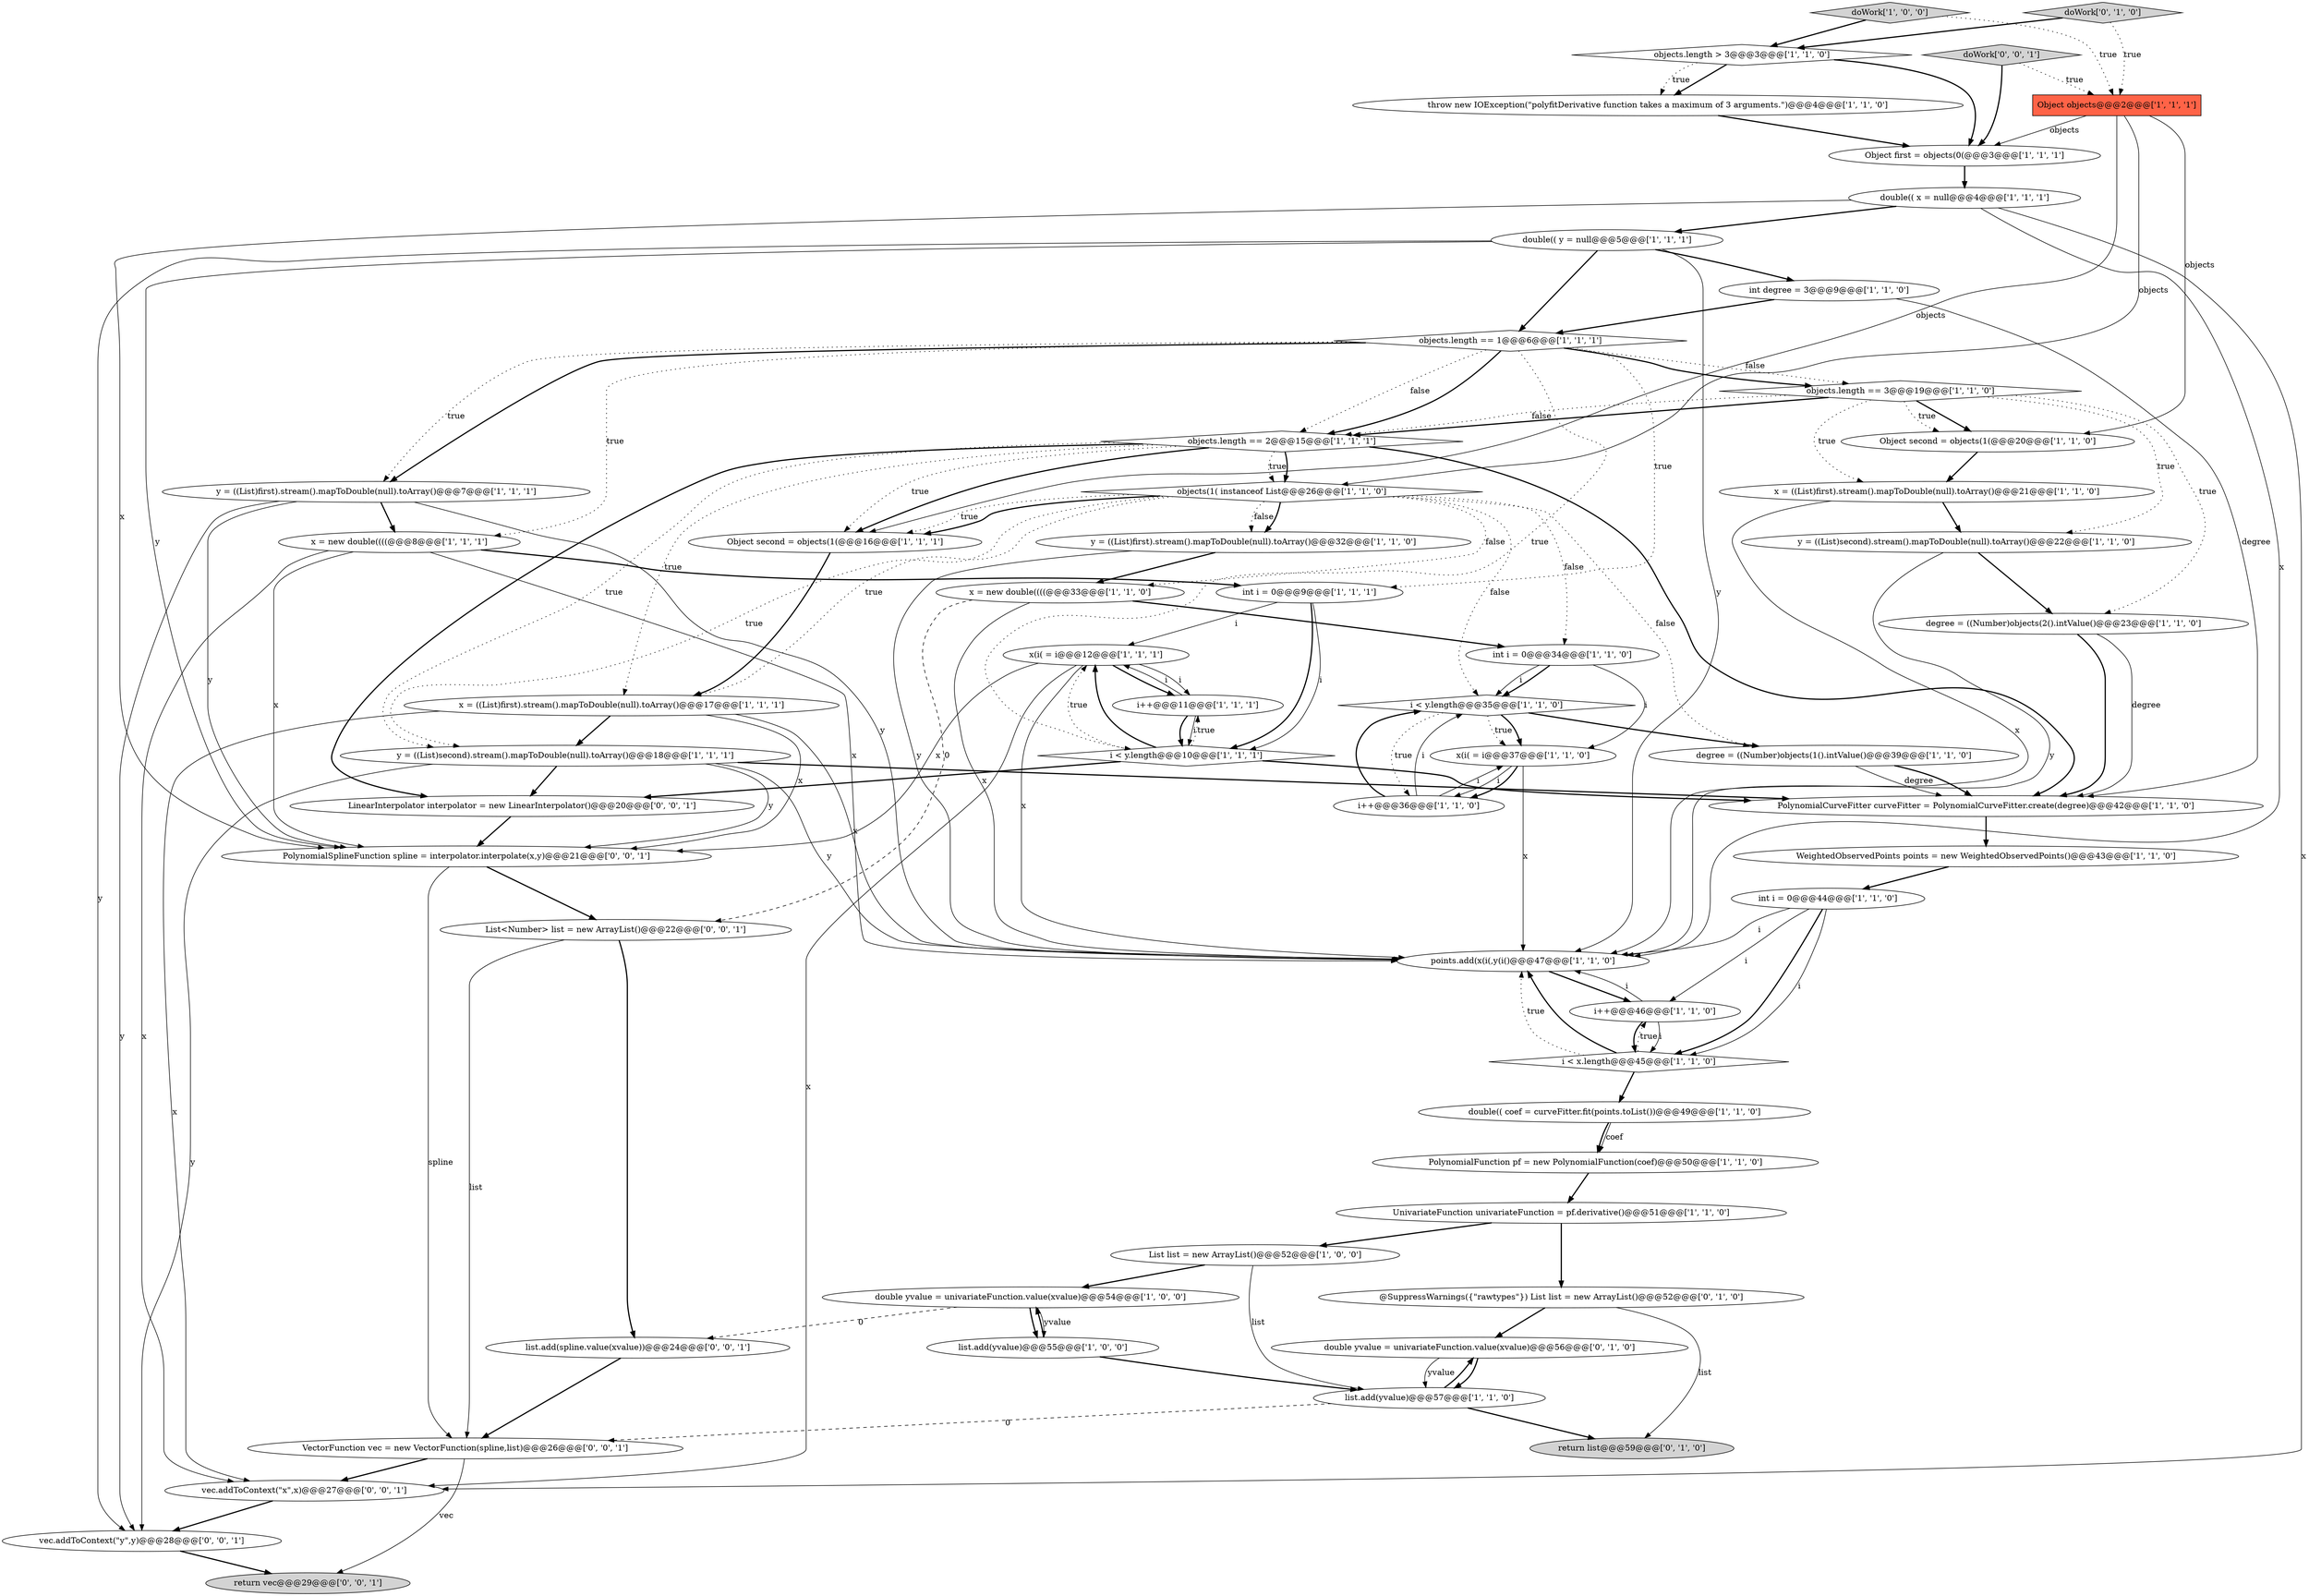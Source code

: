 digraph {
42 [style = filled, label = "UnivariateFunction univariateFunction = pf.derivative()@@@51@@@['1', '1', '0']", fillcolor = white, shape = ellipse image = "AAA0AAABBB1BBB"];
19 [style = filled, label = "objects.length == 3@@@19@@@['1', '1', '0']", fillcolor = white, shape = diamond image = "AAA0AAABBB1BBB"];
3 [style = filled, label = "i++@@@46@@@['1', '1', '0']", fillcolor = white, shape = ellipse image = "AAA0AAABBB1BBB"];
11 [style = filled, label = "WeightedObservedPoints points = new WeightedObservedPoints()@@@43@@@['1', '1', '0']", fillcolor = white, shape = ellipse image = "AAA0AAABBB1BBB"];
29 [style = filled, label = "x = ((List)first).stream().mapToDouble(null).toArray()@@@17@@@['1', '1', '1']", fillcolor = white, shape = ellipse image = "AAA0AAABBB1BBB"];
15 [style = filled, label = "y = ((List)first).stream().mapToDouble(null).toArray()@@@7@@@['1', '1', '1']", fillcolor = white, shape = ellipse image = "AAA0AAABBB1BBB"];
44 [style = filled, label = "throw new IOException(\"polyfitDerivative function takes a maximum of 3 arguments.\")@@@4@@@['1', '1', '0']", fillcolor = white, shape = ellipse image = "AAA0AAABBB1BBB"];
5 [style = filled, label = "i < y.length@@@35@@@['1', '1', '0']", fillcolor = white, shape = diamond image = "AAA0AAABBB1BBB"];
35 [style = filled, label = "list.add(yvalue)@@@57@@@['1', '1', '0']", fillcolor = white, shape = ellipse image = "AAA0AAABBB1BBB"];
17 [style = filled, label = "y = ((List)first).stream().mapToDouble(null).toArray()@@@32@@@['1', '1', '0']", fillcolor = white, shape = ellipse image = "AAA0AAABBB1BBB"];
46 [style = filled, label = "@SuppressWarnings({\"rawtypes\"}) List list = new ArrayList()@@@52@@@['0', '1', '0']", fillcolor = white, shape = ellipse image = "AAA0AAABBB2BBB"];
28 [style = filled, label = "Object objects@@@2@@@['1', '1', '1']", fillcolor = tomato, shape = box image = "AAA0AAABBB1BBB"];
47 [style = filled, label = "double yvalue = univariateFunction.value(xvalue)@@@56@@@['0', '1', '0']", fillcolor = white, shape = ellipse image = "AAA0AAABBB2BBB"];
53 [style = filled, label = "VectorFunction vec = new VectorFunction(spline,list)@@@26@@@['0', '0', '1']", fillcolor = white, shape = ellipse image = "AAA0AAABBB3BBB"];
49 [style = filled, label = "LinearInterpolator interpolator = new LinearInterpolator()@@@20@@@['0', '0', '1']", fillcolor = white, shape = ellipse image = "AAA0AAABBB3BBB"];
38 [style = filled, label = "int i = 0@@@34@@@['1', '1', '0']", fillcolor = white, shape = ellipse image = "AAA0AAABBB1BBB"];
54 [style = filled, label = "doWork['0', '0', '1']", fillcolor = lightgray, shape = diamond image = "AAA0AAABBB3BBB"];
25 [style = filled, label = "x(i( = i@@@12@@@['1', '1', '1']", fillcolor = white, shape = ellipse image = "AAA0AAABBB1BBB"];
22 [style = filled, label = "x(i( = i@@@37@@@['1', '1', '0']", fillcolor = white, shape = ellipse image = "AAA0AAABBB1BBB"];
33 [style = filled, label = "x = ((List)first).stream().mapToDouble(null).toArray()@@@21@@@['1', '1', '0']", fillcolor = white, shape = ellipse image = "AAA0AAABBB1BBB"];
51 [style = filled, label = "List<Number> list = new ArrayList()@@@22@@@['0', '0', '1']", fillcolor = white, shape = ellipse image = "AAA0AAABBB3BBB"];
16 [style = filled, label = "doWork['1', '0', '0']", fillcolor = lightgray, shape = diamond image = "AAA0AAABBB1BBB"];
21 [style = filled, label = "PolynomialCurveFitter curveFitter = PolynomialCurveFitter.create(degree)@@@42@@@['1', '1', '0']", fillcolor = white, shape = ellipse image = "AAA0AAABBB1BBB"];
34 [style = filled, label = "y = ((List)second).stream().mapToDouble(null).toArray()@@@18@@@['1', '1', '1']", fillcolor = white, shape = ellipse image = "AAA0AAABBB1BBB"];
56 [style = filled, label = "PolynomialSplineFunction spline = interpolator.interpolate(x,y)@@@21@@@['0', '0', '1']", fillcolor = white, shape = ellipse image = "AAA0AAABBB3BBB"];
23 [style = filled, label = "double(( x = null@@@4@@@['1', '1', '1']", fillcolor = white, shape = ellipse image = "AAA0AAABBB1BBB"];
2 [style = filled, label = "objects(1( instanceof List@@@26@@@['1', '1', '0']", fillcolor = white, shape = diamond image = "AAA0AAABBB1BBB"];
57 [style = filled, label = "list.add(spline.value(xvalue))@@@24@@@['0', '0', '1']", fillcolor = white, shape = ellipse image = "AAA0AAABBB3BBB"];
40 [style = filled, label = "Object first = objects(0(@@@3@@@['1', '1', '1']", fillcolor = white, shape = ellipse image = "AAA0AAABBB1BBB"];
20 [style = filled, label = "PolynomialFunction pf = new PolynomialFunction(coef)@@@50@@@['1', '1', '0']", fillcolor = white, shape = ellipse image = "AAA0AAABBB1BBB"];
26 [style = filled, label = "double(( coef = curveFitter.fit(points.toList())@@@49@@@['1', '1', '0']", fillcolor = white, shape = ellipse image = "AAA0AAABBB1BBB"];
9 [style = filled, label = "points.add(x(i(,y(i()@@@47@@@['1', '1', '0']", fillcolor = white, shape = ellipse image = "AAA0AAABBB1BBB"];
27 [style = filled, label = "objects.length > 3@@@3@@@['1', '1', '0']", fillcolor = white, shape = diamond image = "AAA0AAABBB1BBB"];
12 [style = filled, label = "i++@@@11@@@['1', '1', '1']", fillcolor = white, shape = ellipse image = "AAA0AAABBB1BBB"];
30 [style = filled, label = "int degree = 3@@@9@@@['1', '1', '0']", fillcolor = white, shape = ellipse image = "AAA0AAABBB1BBB"];
10 [style = filled, label = "x = new double((((@@@33@@@['1', '1', '0']", fillcolor = white, shape = ellipse image = "AAA0AAABBB1BBB"];
18 [style = filled, label = "int i = 0@@@44@@@['1', '1', '0']", fillcolor = white, shape = ellipse image = "AAA0AAABBB1BBB"];
0 [style = filled, label = "objects.length == 2@@@15@@@['1', '1', '1']", fillcolor = white, shape = diamond image = "AAA0AAABBB1BBB"];
50 [style = filled, label = "vec.addToContext(\"y\",y)@@@28@@@['0', '0', '1']", fillcolor = white, shape = ellipse image = "AAA0AAABBB3BBB"];
55 [style = filled, label = "vec.addToContext(\"x\",x)@@@27@@@['0', '0', '1']", fillcolor = white, shape = ellipse image = "AAA0AAABBB3BBB"];
13 [style = filled, label = "y = ((List)second).stream().mapToDouble(null).toArray()@@@22@@@['1', '1', '0']", fillcolor = white, shape = ellipse image = "AAA0AAABBB1BBB"];
31 [style = filled, label = "list.add(yvalue)@@@55@@@['1', '0', '0']", fillcolor = white, shape = ellipse image = "AAA0AAABBB1BBB"];
52 [style = filled, label = "return vec@@@29@@@['0', '0', '1']", fillcolor = lightgray, shape = ellipse image = "AAA0AAABBB3BBB"];
4 [style = filled, label = "x = new double((((@@@8@@@['1', '1', '1']", fillcolor = white, shape = ellipse image = "AAA0AAABBB1BBB"];
37 [style = filled, label = "i < y.length@@@10@@@['1', '1', '1']", fillcolor = white, shape = diamond image = "AAA0AAABBB1BBB"];
24 [style = filled, label = "i++@@@36@@@['1', '1', '0']", fillcolor = white, shape = ellipse image = "AAA0AAABBB1BBB"];
48 [style = filled, label = "return list@@@59@@@['0', '1', '0']", fillcolor = lightgray, shape = ellipse image = "AAA0AAABBB2BBB"];
7 [style = filled, label = "Object second = objects(1(@@@20@@@['1', '1', '0']", fillcolor = white, shape = ellipse image = "AAA0AAABBB1BBB"];
43 [style = filled, label = "Object second = objects(1(@@@16@@@['1', '1', '1']", fillcolor = white, shape = ellipse image = "AAA0AAABBB1BBB"];
6 [style = filled, label = "int i = 0@@@9@@@['1', '1', '1']", fillcolor = white, shape = ellipse image = "AAA0AAABBB1BBB"];
1 [style = filled, label = "degree = ((Number)objects(1().intValue()@@@39@@@['1', '1', '0']", fillcolor = white, shape = ellipse image = "AAA0AAABBB1BBB"];
14 [style = filled, label = "double(( y = null@@@5@@@['1', '1', '1']", fillcolor = white, shape = ellipse image = "AAA0AAABBB1BBB"];
32 [style = filled, label = "degree = ((Number)objects(2().intValue()@@@23@@@['1', '1', '0']", fillcolor = white, shape = ellipse image = "AAA0AAABBB1BBB"];
8 [style = filled, label = "objects.length == 1@@@6@@@['1', '1', '1']", fillcolor = white, shape = diamond image = "AAA0AAABBB1BBB"];
36 [style = filled, label = "List list = new ArrayList()@@@52@@@['1', '0', '0']", fillcolor = white, shape = ellipse image = "AAA0AAABBB1BBB"];
45 [style = filled, label = "doWork['0', '1', '0']", fillcolor = lightgray, shape = diamond image = "AAA0AAABBB2BBB"];
39 [style = filled, label = "double yvalue = univariateFunction.value(xvalue)@@@54@@@['1', '0', '0']", fillcolor = white, shape = ellipse image = "AAA0AAABBB1BBB"];
41 [style = filled, label = "i < x.length@@@45@@@['1', '1', '0']", fillcolor = white, shape = diamond image = "AAA0AAABBB1BBB"];
25->12 [style = solid, label="i"];
22->24 [style = solid, label="i"];
29->9 [style = solid, label="x"];
4->6 [style = bold, label=""];
15->56 [style = solid, label="y"];
6->25 [style = solid, label="i"];
29->55 [style = solid, label="x"];
2->1 [style = dotted, label="false"];
46->47 [style = bold, label=""];
2->17 [style = dotted, label="false"];
5->22 [style = dotted, label="true"];
39->31 [style = solid, label="yvalue"];
53->55 [style = bold, label=""];
22->24 [style = bold, label=""];
30->21 [style = solid, label="degree"];
46->48 [style = solid, label="list"];
5->1 [style = bold, label=""];
34->49 [style = bold, label=""];
6->37 [style = bold, label=""];
39->57 [style = dashed, label="0"];
19->0 [style = bold, label=""];
25->12 [style = bold, label=""];
19->32 [style = dotted, label="true"];
2->17 [style = bold, label=""];
51->57 [style = bold, label=""];
2->38 [style = dotted, label="false"];
0->49 [style = bold, label=""];
28->7 [style = solid, label="objects"];
8->15 [style = dotted, label="true"];
18->41 [style = bold, label=""];
45->27 [style = bold, label=""];
0->21 [style = bold, label=""];
14->8 [style = bold, label=""];
2->34 [style = dotted, label="true"];
2->5 [style = dotted, label="false"];
10->9 [style = solid, label="x"];
2->29 [style = dotted, label="true"];
8->0 [style = dotted, label="false"];
23->55 [style = solid, label="x"];
19->7 [style = bold, label=""];
31->39 [style = bold, label=""];
38->5 [style = solid, label="i"];
10->38 [style = bold, label=""];
24->5 [style = bold, label=""];
25->9 [style = solid, label="x"];
35->48 [style = bold, label=""];
2->43 [style = dotted, label="true"];
39->31 [style = bold, label=""];
27->44 [style = bold, label=""];
0->29 [style = dotted, label="true"];
25->55 [style = solid, label="x"];
38->5 [style = bold, label=""];
29->56 [style = solid, label="x"];
12->37 [style = bold, label=""];
13->9 [style = solid, label="y"];
43->29 [style = bold, label=""];
11->18 [style = bold, label=""];
4->9 [style = solid, label="x"];
53->52 [style = solid, label="vec"];
24->5 [style = solid, label="i"];
37->21 [style = bold, label=""];
24->22 [style = solid, label="i"];
14->30 [style = bold, label=""];
20->42 [style = bold, label=""];
32->21 [style = solid, label="degree"];
15->9 [style = solid, label="y"];
15->50 [style = solid, label="y"];
35->53 [style = dashed, label="0"];
55->50 [style = bold, label=""];
5->22 [style = bold, label=""];
25->56 [style = solid, label="x"];
8->19 [style = dotted, label="false"];
0->34 [style = dotted, label="true"];
10->51 [style = dashed, label="0"];
18->9 [style = solid, label="i"];
36->35 [style = solid, label="list"];
35->47 [style = bold, label=""];
23->56 [style = solid, label="x"];
18->41 [style = solid, label="i"];
34->21 [style = bold, label=""];
14->50 [style = solid, label="y"];
8->37 [style = dotted, label="true"];
8->19 [style = bold, label=""];
0->2 [style = dotted, label="true"];
21->11 [style = bold, label=""];
44->40 [style = bold, label=""];
38->22 [style = solid, label="i"];
2->43 [style = bold, label=""];
56->51 [style = bold, label=""];
12->37 [style = solid, label="i"];
37->12 [style = dotted, label="true"];
7->33 [style = bold, label=""];
54->40 [style = bold, label=""];
27->44 [style = dotted, label="true"];
33->9 [style = solid, label="x"];
4->55 [style = solid, label="x"];
8->0 [style = bold, label=""];
6->37 [style = solid, label="i"];
2->10 [style = dotted, label="false"];
40->23 [style = bold, label=""];
26->20 [style = bold, label=""];
8->6 [style = dotted, label="true"];
15->4 [style = bold, label=""];
41->3 [style = dotted, label="true"];
37->25 [style = dotted, label="true"];
1->21 [style = solid, label="degree"];
19->33 [style = dotted, label="true"];
47->35 [style = bold, label=""];
19->0 [style = dotted, label="false"];
23->9 [style = solid, label="x"];
41->26 [style = bold, label=""];
0->43 [style = bold, label=""];
12->25 [style = solid, label="i"];
17->9 [style = solid, label="y"];
5->24 [style = dotted, label="true"];
3->9 [style = solid, label="i"];
47->35 [style = solid, label="yvalue"];
16->27 [style = bold, label=""];
42->36 [style = bold, label=""];
23->14 [style = bold, label=""];
28->43 [style = solid, label="objects"];
37->49 [style = bold, label=""];
28->40 [style = solid, label="objects"];
56->53 [style = solid, label="spline"];
14->56 [style = solid, label="y"];
41->9 [style = dotted, label="true"];
16->28 [style = dotted, label="true"];
4->56 [style = solid, label="x"];
34->50 [style = solid, label="y"];
34->9 [style = solid, label="y"];
19->13 [style = dotted, label="true"];
1->21 [style = bold, label=""];
9->3 [style = bold, label=""];
3->41 [style = solid, label="i"];
14->9 [style = solid, label="y"];
19->7 [style = dotted, label="true"];
45->28 [style = dotted, label="true"];
57->53 [style = bold, label=""];
34->56 [style = solid, label="y"];
32->21 [style = bold, label=""];
33->13 [style = bold, label=""];
27->40 [style = bold, label=""];
29->34 [style = bold, label=""];
31->35 [style = bold, label=""];
54->28 [style = dotted, label="true"];
8->15 [style = bold, label=""];
3->41 [style = bold, label=""];
42->46 [style = bold, label=""];
41->9 [style = bold, label=""];
49->56 [style = bold, label=""];
0->43 [style = dotted, label="true"];
50->52 [style = bold, label=""];
28->2 [style = solid, label="objects"];
26->20 [style = solid, label="coef"];
30->8 [style = bold, label=""];
0->2 [style = bold, label=""];
13->32 [style = bold, label=""];
51->53 [style = solid, label="list"];
37->25 [style = bold, label=""];
8->4 [style = dotted, label="true"];
36->39 [style = bold, label=""];
17->10 [style = bold, label=""];
18->3 [style = solid, label="i"];
22->9 [style = solid, label="x"];
}
